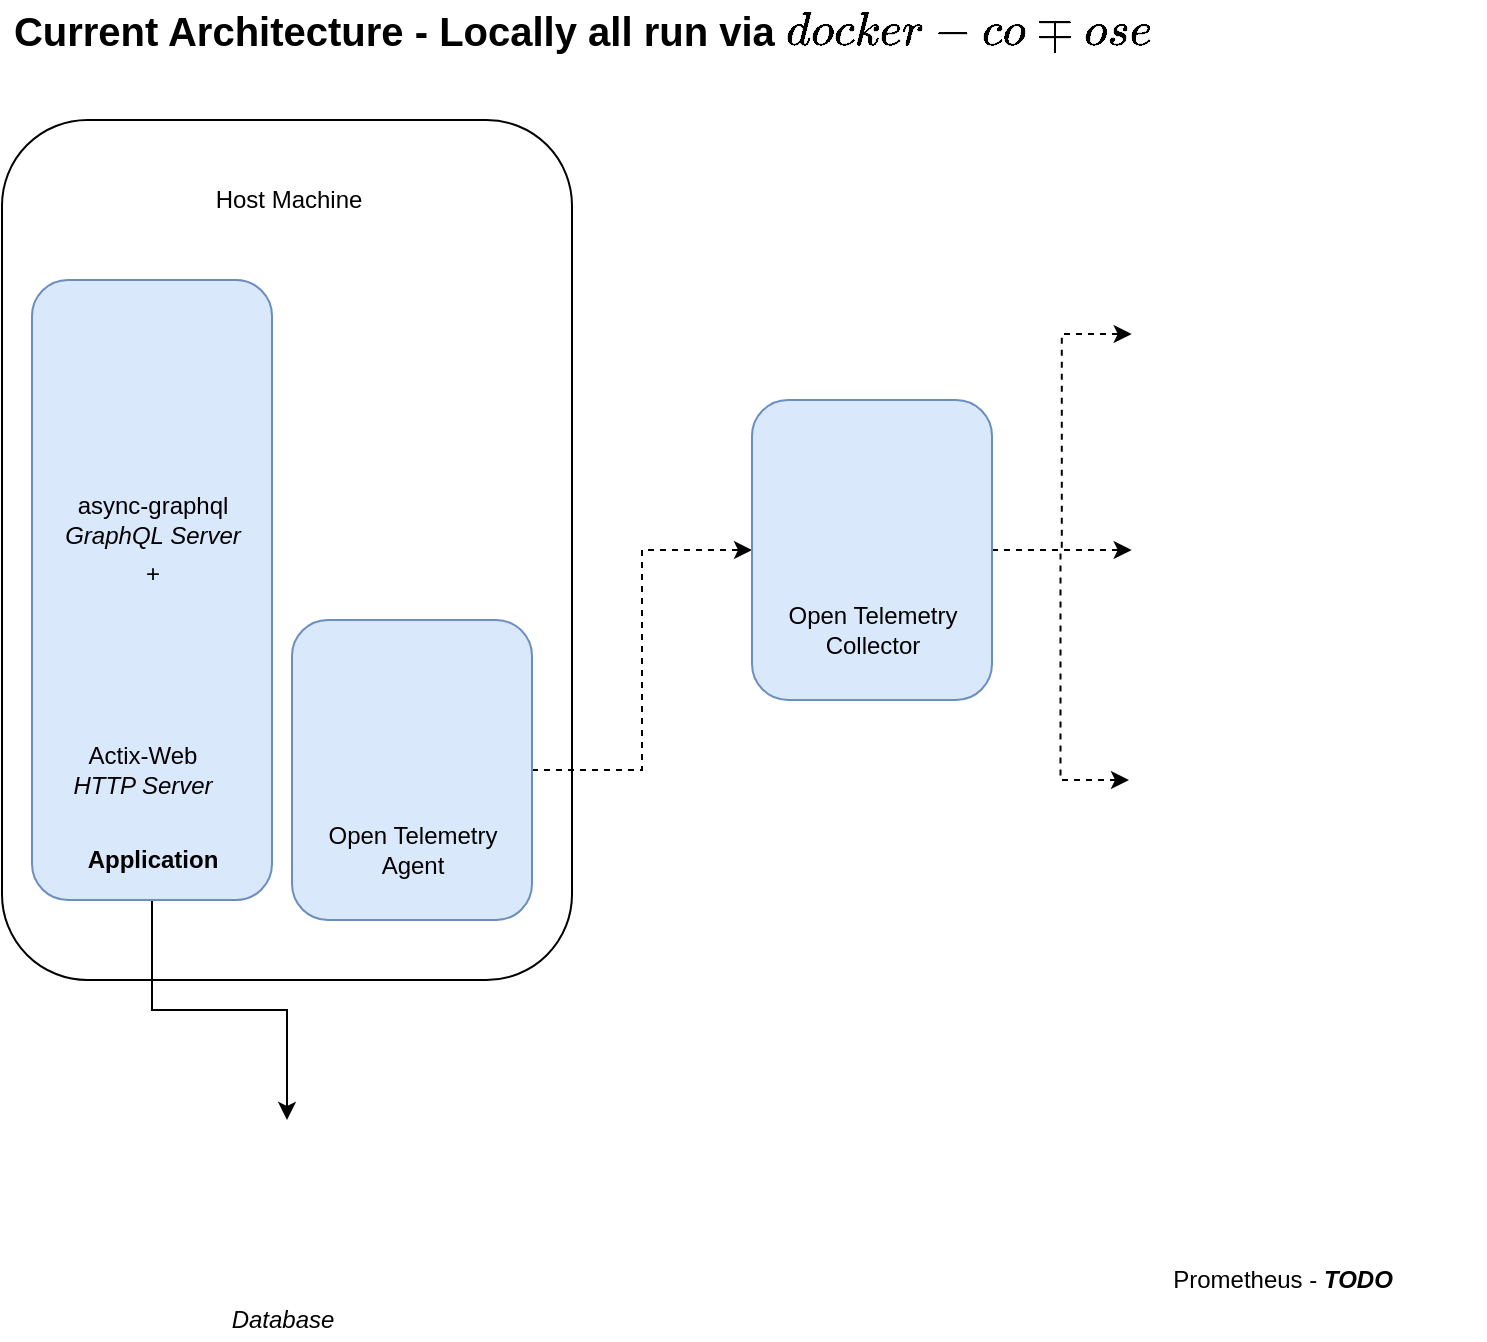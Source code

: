 <mxfile version="14.1.2" type="github">
  <diagram id="8W64GQr6nrgsjohtDf04" name="Page-1">
    <mxGraphModel dx="1477" dy="1086" grid="1" gridSize="10" guides="1" tooltips="1" connect="1" arrows="1" fold="1" page="1" pageScale="1" pageWidth="827" pageHeight="1169" math="0" shadow="0">
      <root>
        <mxCell id="0" />
        <mxCell id="1" parent="0" />
        <mxCell id="jIf8l_-cMhYlxGsnswhn-13" value="" style="rounded=1;whiteSpace=wrap;html=1;" vertex="1" parent="1">
          <mxGeometry x="30" y="80" width="285" height="430" as="geometry" />
        </mxCell>
        <mxCell id="jIf8l_-cMhYlxGsnswhn-32" style="edgeStyle=orthogonalEdgeStyle;rounded=0;orthogonalLoop=1;jettySize=auto;html=1;" edge="1" parent="1" source="jIf8l_-cMhYlxGsnswhn-8" target="jIf8l_-cMhYlxGsnswhn-15">
          <mxGeometry relative="1" as="geometry" />
        </mxCell>
        <mxCell id="jIf8l_-cMhYlxGsnswhn-8" value="" style="rounded=1;whiteSpace=wrap;html=1;fillColor=#dae8fc;strokeColor=#6c8ebf;" vertex="1" parent="1">
          <mxGeometry x="45" y="160" width="120" height="310" as="geometry" />
        </mxCell>
        <mxCell id="jIf8l_-cMhYlxGsnswhn-1" value="" style="shape=image;verticalLabelPosition=bottom;labelBackgroundColor=#ffffff;verticalAlign=top;aspect=fixed;imageAspect=0;image=https://www.abhaybhargav.com/content/images/2019/02/GraphQL_Logo.svg.png;" vertex="1" parent="1">
          <mxGeometry x="65" y="180" width="80" height="80" as="geometry" />
        </mxCell>
        <mxCell id="jIf8l_-cMhYlxGsnswhn-2" value="&lt;div&gt;async-graphql&lt;/div&gt;&lt;div&gt;&lt;i&gt;GraphQL Server&lt;/i&gt;&lt;br&gt;&lt;/div&gt;" style="text;html=1;align=center;verticalAlign=middle;resizable=0;points=[];autosize=1;" vertex="1" parent="1">
          <mxGeometry x="55" y="265" width="100" height="30" as="geometry" />
        </mxCell>
        <mxCell id="jIf8l_-cMhYlxGsnswhn-3" value="" style="shape=image;verticalLabelPosition=bottom;labelBackgroundColor=#ffffff;verticalAlign=top;aspect=fixed;imageAspect=0;image=https://downtotheblock.com/wp-content/uploads/2020/01/9352/actix-actix-web.jpg;" vertex="1" parent="1">
          <mxGeometry x="75" y="320" width="60" height="60" as="geometry" />
        </mxCell>
        <mxCell id="jIf8l_-cMhYlxGsnswhn-4" value="&lt;div&gt;Actix-Web&lt;/div&gt;&lt;div&gt;&lt;i&gt;HTTP Server&lt;/i&gt;&lt;br&gt;&lt;/div&gt;" style="text;html=1;align=center;verticalAlign=middle;resizable=0;points=[];autosize=1;" vertex="1" parent="1">
          <mxGeometry x="55" y="390" width="90" height="30" as="geometry" />
        </mxCell>
        <mxCell id="jIf8l_-cMhYlxGsnswhn-7" value="" style="shape=image;verticalLabelPosition=bottom;labelBackgroundColor=#ffffff;verticalAlign=top;aspect=fixed;imageAspect=0;image=https://www.venafi.com/sites/default/files/content/body/Docker_Logo.png;" vertex="1" parent="1">
          <mxGeometry x="182.93" y="195" width="112.07" height="100" as="geometry" />
        </mxCell>
        <mxCell id="jIf8l_-cMhYlxGsnswhn-9" value="Application" style="text;html=1;align=center;verticalAlign=middle;resizable=0;points=[];autosize=1;fontStyle=1" vertex="1" parent="1">
          <mxGeometry x="65" y="440" width="80" height="20" as="geometry" />
        </mxCell>
        <mxCell id="jIf8l_-cMhYlxGsnswhn-22" style="edgeStyle=orthogonalEdgeStyle;rounded=0;orthogonalLoop=1;jettySize=auto;html=1;exitX=1;exitY=0.5;exitDx=0;exitDy=0;dashed=1;" edge="1" parent="1" source="jIf8l_-cMhYlxGsnswhn-11" target="jIf8l_-cMhYlxGsnswhn-19">
          <mxGeometry relative="1" as="geometry" />
        </mxCell>
        <mxCell id="jIf8l_-cMhYlxGsnswhn-11" value="" style="rounded=1;whiteSpace=wrap;html=1;fillColor=#dae8fc;strokeColor=#6c8ebf;" vertex="1" parent="1">
          <mxGeometry x="175" y="330" width="120" height="150" as="geometry" />
        </mxCell>
        <mxCell id="jIf8l_-cMhYlxGsnswhn-5" value="" style="shape=image;verticalLabelPosition=bottom;labelBackgroundColor=#ffffff;verticalAlign=top;aspect=fixed;imageAspect=0;image=https://opentelemetry.io/img/logos/opentelemetry-icon-color.png;" vertex="1" parent="1">
          <mxGeometry x="210" y="355" width="60" height="60" as="geometry" />
        </mxCell>
        <mxCell id="jIf8l_-cMhYlxGsnswhn-6" value="&lt;div&gt;Open Telemetry &lt;br&gt;&lt;/div&gt;&lt;div&gt;Agent&lt;/div&gt;" style="text;html=1;align=center;verticalAlign=middle;resizable=0;points=[];autosize=1;" vertex="1" parent="1">
          <mxGeometry x="185" y="430" width="100" height="30" as="geometry" />
        </mxCell>
        <mxCell id="jIf8l_-cMhYlxGsnswhn-14" value="Host Machine" style="text;html=1;align=center;verticalAlign=middle;resizable=0;points=[];autosize=1;" vertex="1" parent="1">
          <mxGeometry x="127.5" y="110" width="90" height="20" as="geometry" />
        </mxCell>
        <mxCell id="jIf8l_-cMhYlxGsnswhn-15" value="" style="shape=image;verticalLabelPosition=bottom;labelBackgroundColor=#ffffff;verticalAlign=top;aspect=fixed;imageAspect=0;image=https://www.computing.co.uk/w-images/72c3828d-ca81-4ee0-96ec-a06fa90bfce1/0/postgresqllogo-580x358.png;" vertex="1" parent="1">
          <mxGeometry x="83.4" y="580" width="178.19" height="110" as="geometry" />
        </mxCell>
        <mxCell id="jIf8l_-cMhYlxGsnswhn-17" value="Database" style="text;html=1;align=center;verticalAlign=middle;resizable=0;points=[];autosize=1;fontStyle=2" vertex="1" parent="1">
          <mxGeometry x="135" y="670" width="70" height="20" as="geometry" />
        </mxCell>
        <mxCell id="jIf8l_-cMhYlxGsnswhn-18" value="+" style="text;html=1;align=center;verticalAlign=middle;resizable=0;points=[];autosize=1;" vertex="1" parent="1">
          <mxGeometry x="95" y="297" width="20" height="20" as="geometry" />
        </mxCell>
        <mxCell id="jIf8l_-cMhYlxGsnswhn-24" style="edgeStyle=orthogonalEdgeStyle;rounded=0;orthogonalLoop=1;jettySize=auto;html=1;entryX=0;entryY=0.5;entryDx=0;entryDy=0;dashed=1;" edge="1" parent="1" source="jIf8l_-cMhYlxGsnswhn-19" target="jIf8l_-cMhYlxGsnswhn-23">
          <mxGeometry relative="1" as="geometry" />
        </mxCell>
        <mxCell id="jIf8l_-cMhYlxGsnswhn-26" style="edgeStyle=orthogonalEdgeStyle;rounded=0;orthogonalLoop=1;jettySize=auto;html=1;entryX=0;entryY=0.5;entryDx=0;entryDy=0;dashed=1;" edge="1" parent="1" source="jIf8l_-cMhYlxGsnswhn-19" target="jIf8l_-cMhYlxGsnswhn-25">
          <mxGeometry relative="1" as="geometry" />
        </mxCell>
        <mxCell id="jIf8l_-cMhYlxGsnswhn-28" style="edgeStyle=orthogonalEdgeStyle;rounded=0;orthogonalLoop=1;jettySize=auto;html=1;entryX=0;entryY=0.5;entryDx=0;entryDy=0;dashed=1;" edge="1" parent="1" source="jIf8l_-cMhYlxGsnswhn-19" target="jIf8l_-cMhYlxGsnswhn-27">
          <mxGeometry relative="1" as="geometry" />
        </mxCell>
        <mxCell id="jIf8l_-cMhYlxGsnswhn-19" value="" style="rounded=1;whiteSpace=wrap;html=1;fillColor=#dae8fc;strokeColor=#6c8ebf;" vertex="1" parent="1">
          <mxGeometry x="405" y="220" width="120" height="150" as="geometry" />
        </mxCell>
        <mxCell id="jIf8l_-cMhYlxGsnswhn-20" value="" style="shape=image;verticalLabelPosition=bottom;labelBackgroundColor=#ffffff;verticalAlign=top;aspect=fixed;imageAspect=0;image=https://opentelemetry.io/img/logos/opentelemetry-icon-color.png;" vertex="1" parent="1">
          <mxGeometry x="440" y="245" width="60" height="60" as="geometry" />
        </mxCell>
        <mxCell id="jIf8l_-cMhYlxGsnswhn-21" value="&lt;div&gt;Open Telemetry &lt;br&gt;&lt;/div&gt;&lt;div&gt;Collector&lt;/div&gt;" style="text;html=1;align=center;verticalAlign=middle;resizable=0;points=[];autosize=1;" vertex="1" parent="1">
          <mxGeometry x="415" y="320" width="100" height="30" as="geometry" />
        </mxCell>
        <mxCell id="jIf8l_-cMhYlxGsnswhn-23" value="" style="shape=image;verticalLabelPosition=bottom;labelBackgroundColor=#ffffff;verticalAlign=top;aspect=fixed;imageAspect=0;image=https://www.jaegertracing.io/img/jaeger-logo.png;" vertex="1" parent="1">
          <mxGeometry x="594.84" y="160" width="166.15" height="54" as="geometry" />
        </mxCell>
        <mxCell id="jIf8l_-cMhYlxGsnswhn-25" value="" style="shape=image;verticalLabelPosition=bottom;labelBackgroundColor=#ffffff;verticalAlign=top;aspect=fixed;imageAspect=0;image=https://www.itopstimes.com/wp-content/uploads/2019/01/2b6024713b7ace798502139fd5ab8fe4.png;" vertex="1" parent="1">
          <mxGeometry x="594.84" y="257.5" width="176.47" height="75" as="geometry" />
        </mxCell>
        <mxCell id="jIf8l_-cMhYlxGsnswhn-27" value="" style="shape=image;verticalLabelPosition=bottom;labelBackgroundColor=#ffffff;verticalAlign=top;aspect=fixed;imageAspect=0;image=http://4.bp.blogspot.com/-DsmFcaeMi4U/T9DX_XLMrdI/AAAAAAAAABg/jKF_pXToIEo/s1600/zipkin.jpg;" vertex="1" parent="1">
          <mxGeometry x="593.5" y="360" width="168.83" height="100" as="geometry" />
        </mxCell>
        <mxCell id="jIf8l_-cMhYlxGsnswhn-30" value="" style="shape=image;verticalLabelPosition=bottom;labelBackgroundColor=#ffffff;verticalAlign=top;aspect=fixed;imageAspect=0;image=https://avatars1.githubusercontent.com/u/3380462?s=200&amp;v=4;" vertex="1" parent="1">
          <mxGeometry x="639.26" y="540" width="80" height="80" as="geometry" />
        </mxCell>
        <mxCell id="jIf8l_-cMhYlxGsnswhn-31" value="Prometheus - &lt;i&gt;&lt;b&gt;TODO&lt;/b&gt;&lt;/i&gt;" style="text;html=1;align=center;verticalAlign=middle;resizable=0;points=[];autosize=1;" vertex="1" parent="1">
          <mxGeometry x="605" y="650" width="130" height="20" as="geometry" />
        </mxCell>
        <mxCell id="jIf8l_-cMhYlxGsnswhn-33" value="Current Architecture - Locally all run via `docker-compose`" style="text;html=1;align=center;verticalAlign=middle;resizable=0;points=[];autosize=1;fontStyle=1;fontSize=20;" vertex="1" parent="1">
          <mxGeometry x="30" y="20" width="580" height="30" as="geometry" />
        </mxCell>
      </root>
    </mxGraphModel>
  </diagram>
</mxfile>
